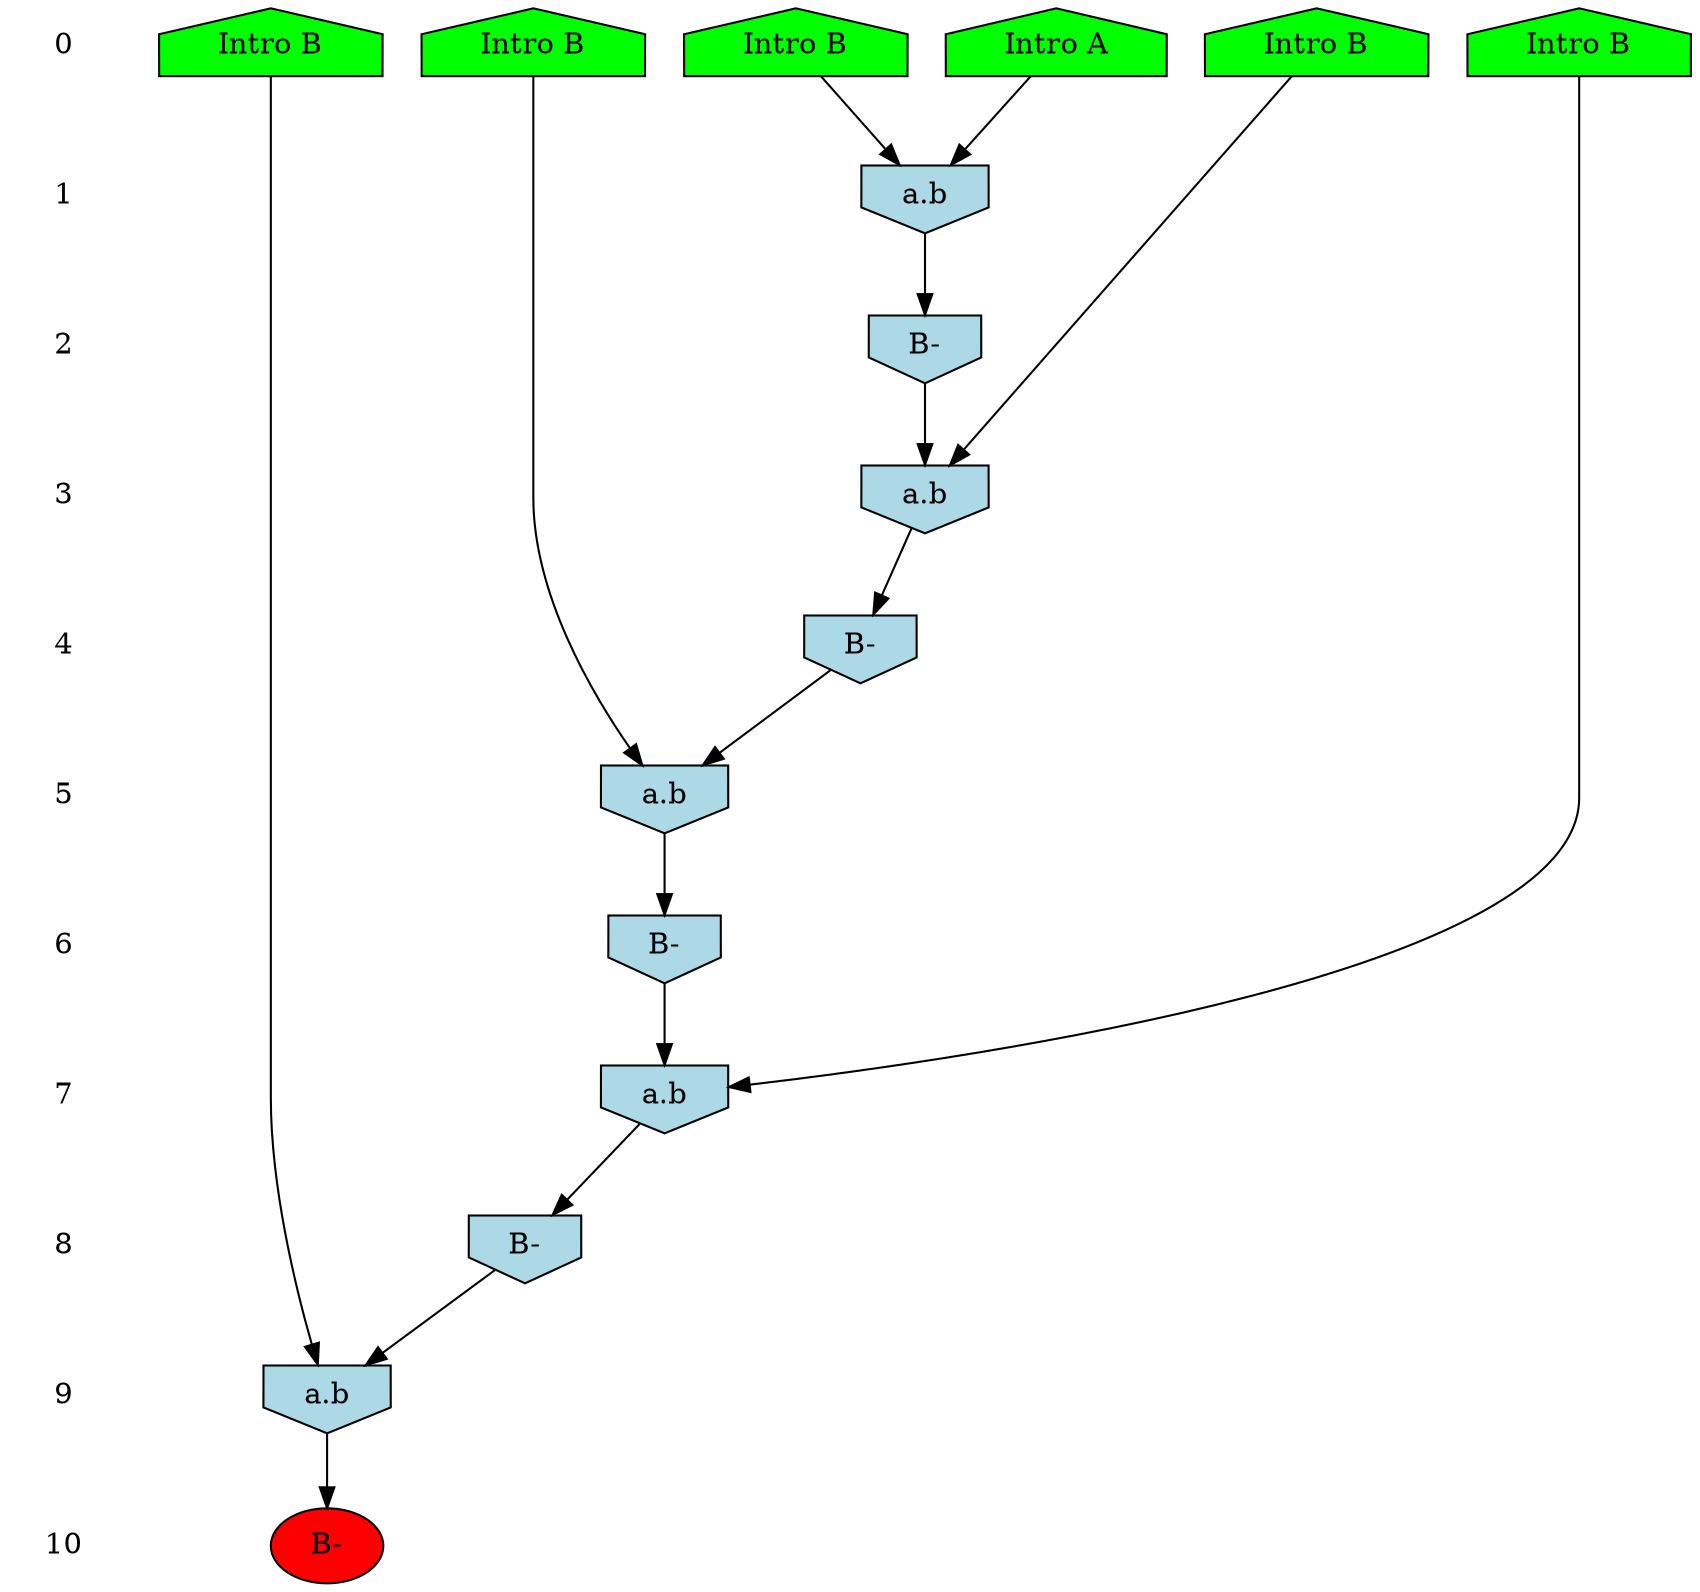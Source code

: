 /* Compression of 1 causal flows obtained in average at 4.615075E+00 t.u */
/* Compressed causal flows were: [5] */
digraph G{
 ranksep=.5 ; 
{ rank = same ; "0" [shape=plaintext] ; node_1 [label ="Intro B", shape=house, style=filled, fillcolor=green] ;
node_2 [label ="Intro B", shape=house, style=filled, fillcolor=green] ;
node_3 [label ="Intro B", shape=house, style=filled, fillcolor=green] ;
node_4 [label ="Intro B", shape=house, style=filled, fillcolor=green] ;
node_5 [label ="Intro B", shape=house, style=filled, fillcolor=green] ;
node_6 [label ="Intro A", shape=house, style=filled, fillcolor=green] ;
}
{ rank = same ; "1" [shape=plaintext] ; node_7 [label="a.b", shape=invhouse, style=filled, fillcolor = lightblue] ;
}
{ rank = same ; "2" [shape=plaintext] ; node_8 [label="B-", shape=invhouse, style=filled, fillcolor = lightblue] ;
}
{ rank = same ; "3" [shape=plaintext] ; node_9 [label="a.b", shape=invhouse, style=filled, fillcolor = lightblue] ;
}
{ rank = same ; "4" [shape=plaintext] ; node_10 [label="B-", shape=invhouse, style=filled, fillcolor = lightblue] ;
}
{ rank = same ; "5" [shape=plaintext] ; node_11 [label="a.b", shape=invhouse, style=filled, fillcolor = lightblue] ;
}
{ rank = same ; "6" [shape=plaintext] ; node_12 [label="B-", shape=invhouse, style=filled, fillcolor = lightblue] ;
}
{ rank = same ; "7" [shape=plaintext] ; node_13 [label="a.b", shape=invhouse, style=filled, fillcolor = lightblue] ;
}
{ rank = same ; "8" [shape=plaintext] ; node_14 [label="B-", shape=invhouse, style=filled, fillcolor = lightblue] ;
}
{ rank = same ; "9" [shape=plaintext] ; node_15 [label="a.b", shape=invhouse, style=filled, fillcolor = lightblue] ;
}
{ rank = same ; "10" [shape=plaintext] ; node_16 [label ="B-", style=filled, fillcolor=red] ;
}
"0" -> "1" [style="invis"]; 
"1" -> "2" [style="invis"]; 
"2" -> "3" [style="invis"]; 
"3" -> "4" [style="invis"]; 
"4" -> "5" [style="invis"]; 
"5" -> "6" [style="invis"]; 
"6" -> "7" [style="invis"]; 
"7" -> "8" [style="invis"]; 
"8" -> "9" [style="invis"]; 
"9" -> "10" [style="invis"]; 
node_1 -> node_7
node_6 -> node_7
node_7 -> node_8
node_4 -> node_9
node_8 -> node_9
node_9 -> node_10
node_3 -> node_11
node_10 -> node_11
node_11 -> node_12
node_5 -> node_13
node_12 -> node_13
node_13 -> node_14
node_2 -> node_15
node_14 -> node_15
node_15 -> node_16
}
/*
 Dot generation time: 0.000439
*/